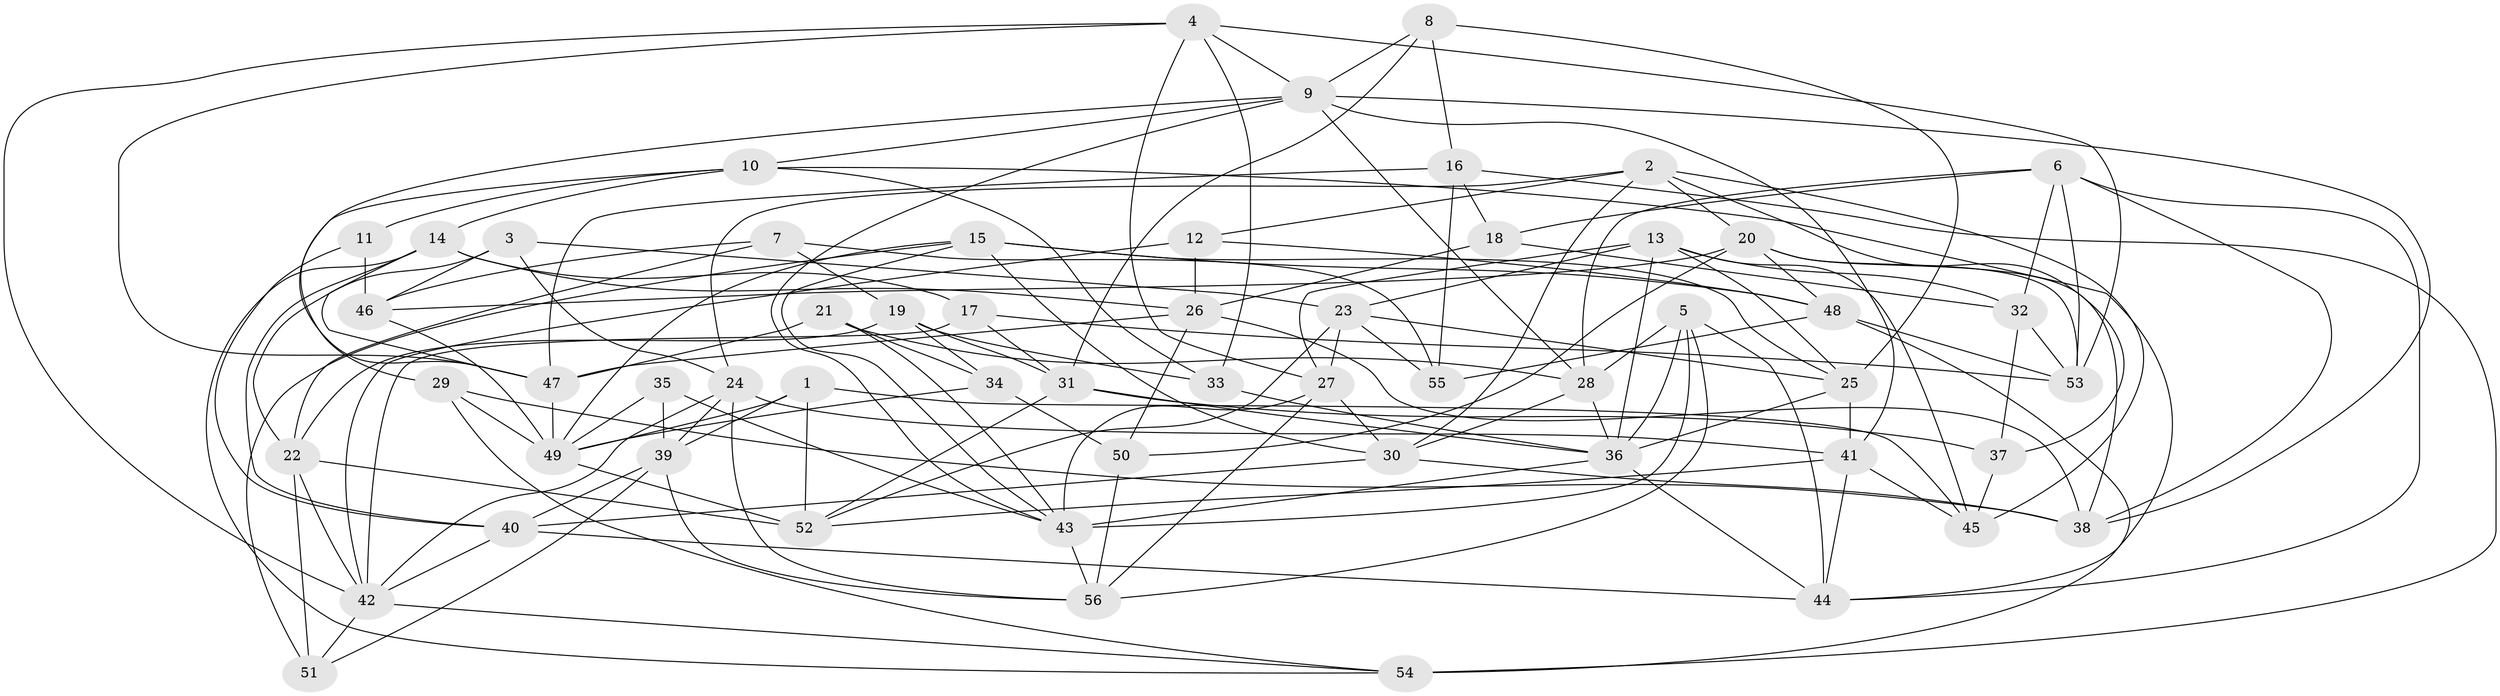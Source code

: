 // original degree distribution, {4: 1.0}
// Generated by graph-tools (version 1.1) at 2025/38/03/04/25 23:38:04]
// undirected, 56 vertices, 152 edges
graph export_dot {
  node [color=gray90,style=filled];
  1;
  2;
  3;
  4;
  5;
  6;
  7;
  8;
  9;
  10;
  11;
  12;
  13;
  14;
  15;
  16;
  17;
  18;
  19;
  20;
  21;
  22;
  23;
  24;
  25;
  26;
  27;
  28;
  29;
  30;
  31;
  32;
  33;
  34;
  35;
  36;
  37;
  38;
  39;
  40;
  41;
  42;
  43;
  44;
  45;
  46;
  47;
  48;
  49;
  50;
  51;
  52;
  53;
  54;
  55;
  56;
  1 -- 39 [weight=1.0];
  1 -- 45 [weight=1.0];
  1 -- 49 [weight=1.0];
  1 -- 52 [weight=1.0];
  2 -- 12 [weight=1.0];
  2 -- 20 [weight=1.0];
  2 -- 24 [weight=1.0];
  2 -- 30 [weight=1.0];
  2 -- 37 [weight=1.0];
  2 -- 45 [weight=1.0];
  3 -- 22 [weight=1.0];
  3 -- 23 [weight=1.0];
  3 -- 24 [weight=1.0];
  3 -- 46 [weight=1.0];
  4 -- 9 [weight=1.0];
  4 -- 27 [weight=1.0];
  4 -- 33 [weight=1.0];
  4 -- 42 [weight=1.0];
  4 -- 47 [weight=1.0];
  4 -- 53 [weight=1.0];
  5 -- 28 [weight=1.0];
  5 -- 36 [weight=1.0];
  5 -- 43 [weight=2.0];
  5 -- 44 [weight=1.0];
  5 -- 56 [weight=1.0];
  6 -- 18 [weight=1.0];
  6 -- 28 [weight=1.0];
  6 -- 32 [weight=1.0];
  6 -- 38 [weight=1.0];
  6 -- 44 [weight=1.0];
  6 -- 53 [weight=1.0];
  7 -- 19 [weight=1.0];
  7 -- 22 [weight=1.0];
  7 -- 46 [weight=1.0];
  7 -- 55 [weight=1.0];
  8 -- 9 [weight=1.0];
  8 -- 16 [weight=1.0];
  8 -- 25 [weight=1.0];
  8 -- 31 [weight=1.0];
  9 -- 10 [weight=1.0];
  9 -- 28 [weight=1.0];
  9 -- 38 [weight=1.0];
  9 -- 41 [weight=1.0];
  9 -- 43 [weight=1.0];
  9 -- 47 [weight=1.0];
  10 -- 11 [weight=1.0];
  10 -- 14 [weight=1.0];
  10 -- 29 [weight=1.0];
  10 -- 33 [weight=1.0];
  10 -- 44 [weight=1.0];
  11 -- 40 [weight=1.0];
  11 -- 46 [weight=2.0];
  12 -- 26 [weight=1.0];
  12 -- 42 [weight=1.0];
  12 -- 48 [weight=1.0];
  13 -- 23 [weight=1.0];
  13 -- 25 [weight=1.0];
  13 -- 27 [weight=1.0];
  13 -- 32 [weight=1.0];
  13 -- 36 [weight=1.0];
  13 -- 45 [weight=1.0];
  14 -- 17 [weight=1.0];
  14 -- 26 [weight=1.0];
  14 -- 40 [weight=1.0];
  14 -- 47 [weight=1.0];
  14 -- 54 [weight=1.0];
  15 -- 25 [weight=1.0];
  15 -- 30 [weight=1.0];
  15 -- 43 [weight=1.0];
  15 -- 48 [weight=1.0];
  15 -- 49 [weight=1.0];
  15 -- 51 [weight=1.0];
  16 -- 18 [weight=1.0];
  16 -- 47 [weight=1.0];
  16 -- 54 [weight=1.0];
  16 -- 55 [weight=2.0];
  17 -- 31 [weight=1.0];
  17 -- 42 [weight=1.0];
  17 -- 53 [weight=1.0];
  18 -- 26 [weight=1.0];
  18 -- 32 [weight=1.0];
  19 -- 22 [weight=1.0];
  19 -- 31 [weight=1.0];
  19 -- 33 [weight=1.0];
  19 -- 34 [weight=2.0];
  20 -- 38 [weight=1.0];
  20 -- 46 [weight=1.0];
  20 -- 48 [weight=1.0];
  20 -- 50 [weight=1.0];
  20 -- 53 [weight=1.0];
  21 -- 28 [weight=1.0];
  21 -- 34 [weight=2.0];
  21 -- 43 [weight=1.0];
  21 -- 47 [weight=2.0];
  22 -- 42 [weight=1.0];
  22 -- 51 [weight=1.0];
  22 -- 52 [weight=1.0];
  23 -- 25 [weight=1.0];
  23 -- 27 [weight=1.0];
  23 -- 52 [weight=1.0];
  23 -- 55 [weight=1.0];
  24 -- 39 [weight=1.0];
  24 -- 41 [weight=1.0];
  24 -- 42 [weight=1.0];
  24 -- 56 [weight=1.0];
  25 -- 36 [weight=1.0];
  25 -- 41 [weight=1.0];
  26 -- 38 [weight=1.0];
  26 -- 47 [weight=1.0];
  26 -- 50 [weight=1.0];
  27 -- 30 [weight=1.0];
  27 -- 43 [weight=1.0];
  27 -- 56 [weight=1.0];
  28 -- 30 [weight=1.0];
  28 -- 36 [weight=1.0];
  29 -- 38 [weight=1.0];
  29 -- 49 [weight=1.0];
  29 -- 54 [weight=1.0];
  30 -- 38 [weight=1.0];
  30 -- 40 [weight=1.0];
  31 -- 36 [weight=1.0];
  31 -- 37 [weight=1.0];
  31 -- 52 [weight=1.0];
  32 -- 37 [weight=2.0];
  32 -- 53 [weight=1.0];
  33 -- 36 [weight=1.0];
  34 -- 49 [weight=1.0];
  34 -- 50 [weight=1.0];
  35 -- 39 [weight=1.0];
  35 -- 43 [weight=2.0];
  35 -- 49 [weight=1.0];
  36 -- 43 [weight=1.0];
  36 -- 44 [weight=1.0];
  37 -- 45 [weight=2.0];
  39 -- 40 [weight=1.0];
  39 -- 51 [weight=1.0];
  39 -- 56 [weight=1.0];
  40 -- 42 [weight=1.0];
  40 -- 44 [weight=1.0];
  41 -- 44 [weight=1.0];
  41 -- 45 [weight=1.0];
  41 -- 52 [weight=1.0];
  42 -- 51 [weight=1.0];
  42 -- 54 [weight=1.0];
  43 -- 56 [weight=1.0];
  46 -- 49 [weight=1.0];
  47 -- 49 [weight=1.0];
  48 -- 53 [weight=1.0];
  48 -- 54 [weight=2.0];
  48 -- 55 [weight=2.0];
  49 -- 52 [weight=1.0];
  50 -- 56 [weight=1.0];
}

